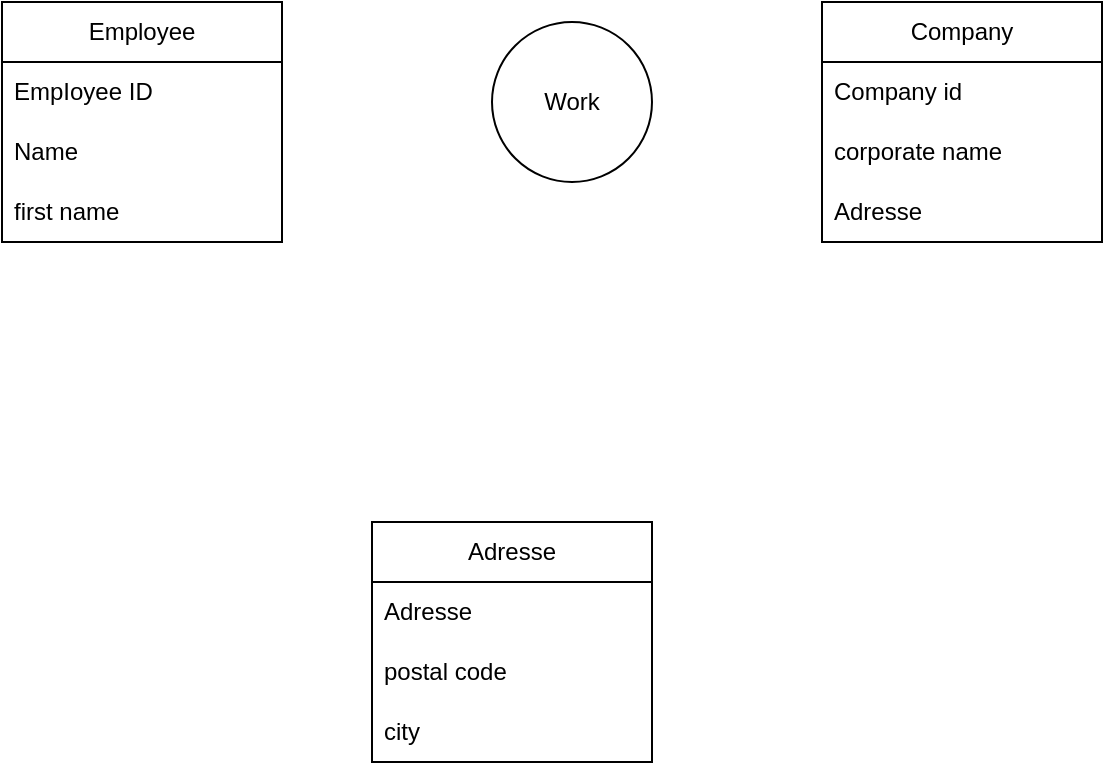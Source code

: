 <mxfile version="24.8.9">
  <diagram name="Page-1" id="duXrEfFN2IDlmMrb9DA2">
    <mxGraphModel dx="1393" dy="908" grid="1" gridSize="10" guides="1" tooltips="1" connect="1" arrows="1" fold="1" page="1" pageScale="1" pageWidth="850" pageHeight="1100" math="0" shadow="0">
      <root>
        <mxCell id="0" />
        <mxCell id="1" parent="0" />
        <mxCell id="NOurq2CicjddNQwF3XUo-2" value="Employee" style="swimlane;fontStyle=0;childLayout=stackLayout;horizontal=1;startSize=30;horizontalStack=0;resizeParent=1;resizeParentMax=0;resizeLast=0;collapsible=1;marginBottom=0;whiteSpace=wrap;html=1;" vertex="1" parent="1">
          <mxGeometry x="100" y="210" width="140" height="120" as="geometry" />
        </mxCell>
        <mxCell id="NOurq2CicjddNQwF3XUo-3" value="EmpIoyee ID" style="text;strokeColor=none;fillColor=none;align=left;verticalAlign=middle;spacingLeft=4;spacingRight=4;overflow=hidden;points=[[0,0.5],[1,0.5]];portConstraint=eastwest;rotatable=0;whiteSpace=wrap;html=1;" vertex="1" parent="NOurq2CicjddNQwF3XUo-2">
          <mxGeometry y="30" width="140" height="30" as="geometry" />
        </mxCell>
        <mxCell id="NOurq2CicjddNQwF3XUo-4" value="Name&amp;nbsp;" style="text;strokeColor=none;fillColor=none;align=left;verticalAlign=middle;spacingLeft=4;spacingRight=4;overflow=hidden;points=[[0,0.5],[1,0.5]];portConstraint=eastwest;rotatable=0;whiteSpace=wrap;html=1;" vertex="1" parent="NOurq2CicjddNQwF3XUo-2">
          <mxGeometry y="60" width="140" height="30" as="geometry" />
        </mxCell>
        <mxCell id="NOurq2CicjddNQwF3XUo-5" value="first name" style="text;strokeColor=none;fillColor=none;align=left;verticalAlign=middle;spacingLeft=4;spacingRight=4;overflow=hidden;points=[[0,0.5],[1,0.5]];portConstraint=eastwest;rotatable=0;whiteSpace=wrap;html=1;" vertex="1" parent="NOurq2CicjddNQwF3XUo-2">
          <mxGeometry y="90" width="140" height="30" as="geometry" />
        </mxCell>
        <mxCell id="NOurq2CicjddNQwF3XUo-6" value="Work" style="ellipse;whiteSpace=wrap;html=1;aspect=fixed;" vertex="1" parent="1">
          <mxGeometry x="345" y="220" width="80" height="80" as="geometry" />
        </mxCell>
        <mxCell id="NOurq2CicjddNQwF3XUo-7" value="Company" style="swimlane;fontStyle=0;childLayout=stackLayout;horizontal=1;startSize=30;horizontalStack=0;resizeParent=1;resizeParentMax=0;resizeLast=0;collapsible=1;marginBottom=0;whiteSpace=wrap;html=1;" vertex="1" parent="1">
          <mxGeometry x="510" y="210" width="140" height="120" as="geometry" />
        </mxCell>
        <mxCell id="NOurq2CicjddNQwF3XUo-8" value="Company id" style="text;strokeColor=none;fillColor=none;align=left;verticalAlign=middle;spacingLeft=4;spacingRight=4;overflow=hidden;points=[[0,0.5],[1,0.5]];portConstraint=eastwest;rotatable=0;whiteSpace=wrap;html=1;" vertex="1" parent="NOurq2CicjddNQwF3XUo-7">
          <mxGeometry y="30" width="140" height="30" as="geometry" />
        </mxCell>
        <mxCell id="NOurq2CicjddNQwF3XUo-9" value="corporate name" style="text;strokeColor=none;fillColor=none;align=left;verticalAlign=middle;spacingLeft=4;spacingRight=4;overflow=hidden;points=[[0,0.5],[1,0.5]];portConstraint=eastwest;rotatable=0;whiteSpace=wrap;html=1;" vertex="1" parent="NOurq2CicjddNQwF3XUo-7">
          <mxGeometry y="60" width="140" height="30" as="geometry" />
        </mxCell>
        <mxCell id="NOurq2CicjddNQwF3XUo-10" value="Adresse" style="text;strokeColor=none;fillColor=none;align=left;verticalAlign=middle;spacingLeft=4;spacingRight=4;overflow=hidden;points=[[0,0.5],[1,0.5]];portConstraint=eastwest;rotatable=0;whiteSpace=wrap;html=1;" vertex="1" parent="NOurq2CicjddNQwF3XUo-7">
          <mxGeometry y="90" width="140" height="30" as="geometry" />
        </mxCell>
        <mxCell id="NOurq2CicjddNQwF3XUo-12" value="Adresse" style="swimlane;fontStyle=0;childLayout=stackLayout;horizontal=1;startSize=30;horizontalStack=0;resizeParent=1;resizeParentMax=0;resizeLast=0;collapsible=1;marginBottom=0;whiteSpace=wrap;html=1;" vertex="1" parent="1">
          <mxGeometry x="285" y="470" width="140" height="120" as="geometry" />
        </mxCell>
        <mxCell id="NOurq2CicjddNQwF3XUo-13" value="Adresse" style="text;strokeColor=none;fillColor=none;align=left;verticalAlign=middle;spacingLeft=4;spacingRight=4;overflow=hidden;points=[[0,0.5],[1,0.5]];portConstraint=eastwest;rotatable=0;whiteSpace=wrap;html=1;" vertex="1" parent="NOurq2CicjddNQwF3XUo-12">
          <mxGeometry y="30" width="140" height="30" as="geometry" />
        </mxCell>
        <mxCell id="NOurq2CicjddNQwF3XUo-14" value="postal code" style="text;strokeColor=none;fillColor=none;align=left;verticalAlign=middle;spacingLeft=4;spacingRight=4;overflow=hidden;points=[[0,0.5],[1,0.5]];portConstraint=eastwest;rotatable=0;whiteSpace=wrap;html=1;" vertex="1" parent="NOurq2CicjddNQwF3XUo-12">
          <mxGeometry y="60" width="140" height="30" as="geometry" />
        </mxCell>
        <mxCell id="NOurq2CicjddNQwF3XUo-15" value="city" style="text;strokeColor=none;fillColor=none;align=left;verticalAlign=middle;spacingLeft=4;spacingRight=4;overflow=hidden;points=[[0,0.5],[1,0.5]];portConstraint=eastwest;rotatable=0;whiteSpace=wrap;html=1;" vertex="1" parent="NOurq2CicjddNQwF3XUo-12">
          <mxGeometry y="90" width="140" height="30" as="geometry" />
        </mxCell>
      </root>
    </mxGraphModel>
  </diagram>
</mxfile>
